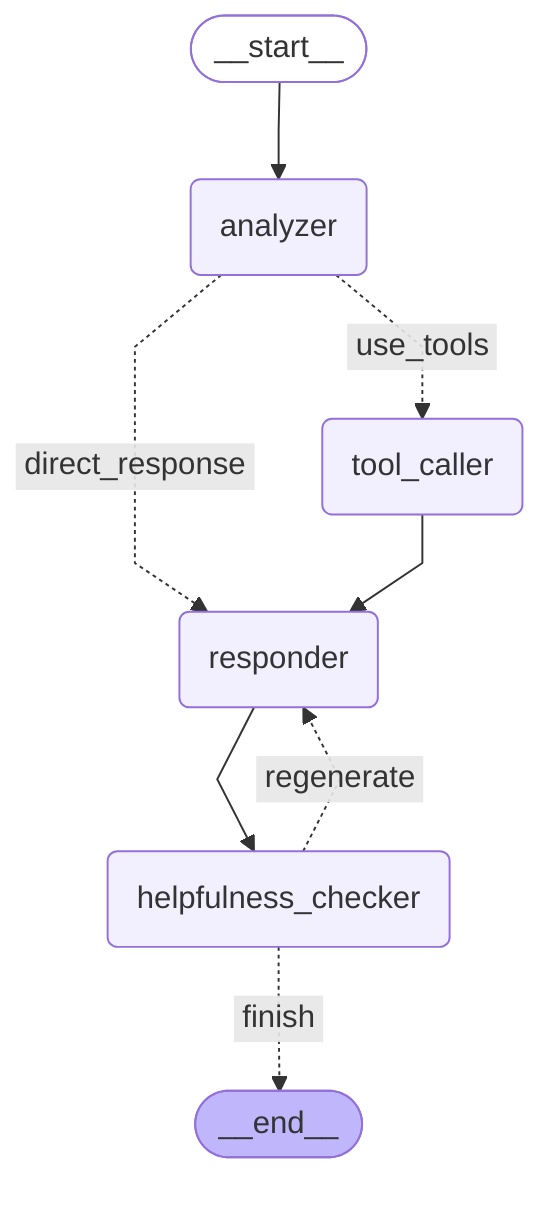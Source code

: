 ---
config:
  flowchart:
    curve: linear
---
graph TD;
	__start__([<p>__start__</p>]):::first
	analyzer(analyzer)
	tool_caller(tool_caller)
	responder(responder)
	helpfulness_checker(helpfulness_checker)
	__end__([<p>__end__</p>]):::last
	__start__ --> analyzer;
	analyzer -. &nbsp;direct_response&nbsp; .-> responder;
	analyzer -. &nbsp;use_tools&nbsp; .-> tool_caller;
	helpfulness_checker -. &nbsp;finish&nbsp; .-> __end__;
	helpfulness_checker -. &nbsp;regenerate&nbsp; .-> responder;
	responder --> helpfulness_checker;
	tool_caller --> responder;
	classDef default fill:#f2f0ff,line-height:1.2
	classDef first fill-opacity:0
	classDef last fill:#bfb6fc